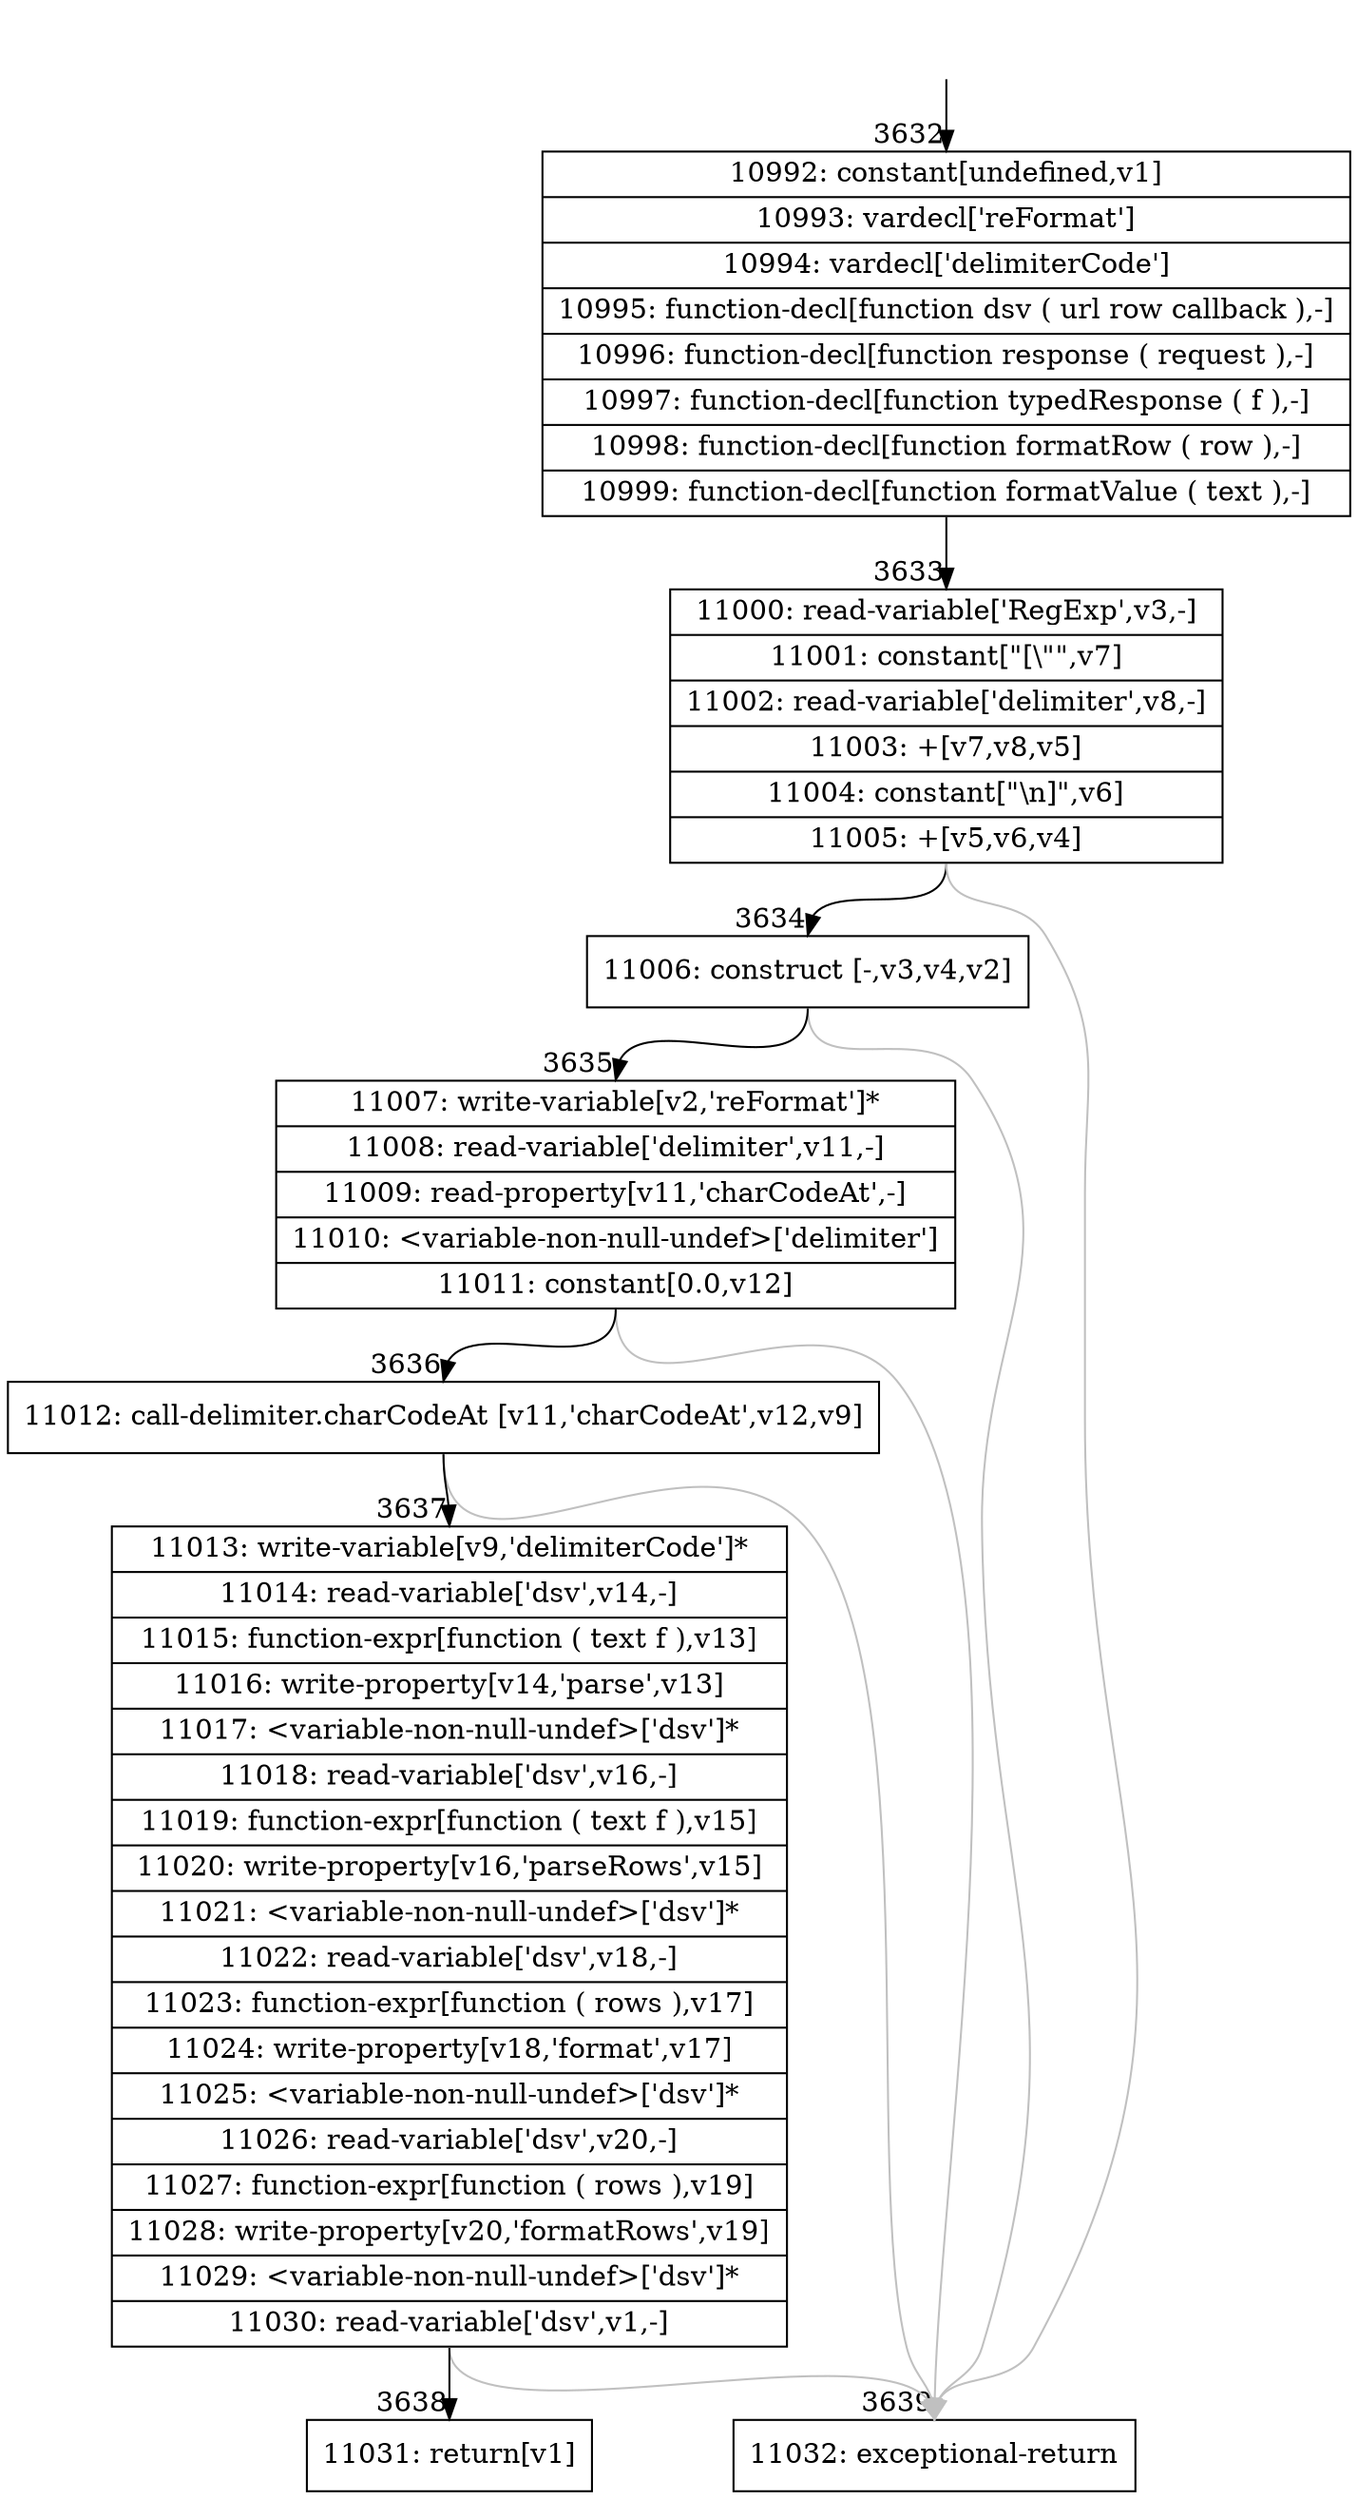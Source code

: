 digraph {
rankdir="TD"
BB_entry316[shape=none,label=""];
BB_entry316 -> BB3632 [tailport=s, headport=n, headlabel="    3632"]
BB3632 [shape=record label="{10992: constant[undefined,v1]|10993: vardecl['reFormat']|10994: vardecl['delimiterCode']|10995: function-decl[function dsv ( url row callback ),-]|10996: function-decl[function response ( request ),-]|10997: function-decl[function typedResponse ( f ),-]|10998: function-decl[function formatRow ( row ),-]|10999: function-decl[function formatValue ( text ),-]}" ] 
BB3632 -> BB3633 [tailport=s, headport=n, headlabel="      3633"]
BB3633 [shape=record label="{11000: read-variable['RegExp',v3,-]|11001: constant[\"[\\\"\",v7]|11002: read-variable['delimiter',v8,-]|11003: +[v7,v8,v5]|11004: constant[\"\\n]\",v6]|11005: +[v5,v6,v4]}" ] 
BB3633 -> BB3634 [tailport=s, headport=n, headlabel="      3634"]
BB3633 -> BB3639 [tailport=s, headport=n, color=gray, headlabel="      3639"]
BB3634 [shape=record label="{11006: construct [-,v3,v4,v2]}" ] 
BB3634 -> BB3635 [tailport=s, headport=n, headlabel="      3635"]
BB3634 -> BB3639 [tailport=s, headport=n, color=gray]
BB3635 [shape=record label="{11007: write-variable[v2,'reFormat']*|11008: read-variable['delimiter',v11,-]|11009: read-property[v11,'charCodeAt',-]|11010: \<variable-non-null-undef\>['delimiter']|11011: constant[0.0,v12]}" ] 
BB3635 -> BB3636 [tailport=s, headport=n, headlabel="      3636"]
BB3635 -> BB3639 [tailport=s, headport=n, color=gray]
BB3636 [shape=record label="{11012: call-delimiter.charCodeAt [v11,'charCodeAt',v12,v9]}" ] 
BB3636 -> BB3637 [tailport=s, headport=n, headlabel="      3637"]
BB3636 -> BB3639 [tailport=s, headport=n, color=gray]
BB3637 [shape=record label="{11013: write-variable[v9,'delimiterCode']*|11014: read-variable['dsv',v14,-]|11015: function-expr[function ( text f ),v13]|11016: write-property[v14,'parse',v13]|11017: \<variable-non-null-undef\>['dsv']*|11018: read-variable['dsv',v16,-]|11019: function-expr[function ( text f ),v15]|11020: write-property[v16,'parseRows',v15]|11021: \<variable-non-null-undef\>['dsv']*|11022: read-variable['dsv',v18,-]|11023: function-expr[function ( rows ),v17]|11024: write-property[v18,'format',v17]|11025: \<variable-non-null-undef\>['dsv']*|11026: read-variable['dsv',v20,-]|11027: function-expr[function ( rows ),v19]|11028: write-property[v20,'formatRows',v19]|11029: \<variable-non-null-undef\>['dsv']*|11030: read-variable['dsv',v1,-]}" ] 
BB3637 -> BB3638 [tailport=s, headport=n, headlabel="      3638"]
BB3637 -> BB3639 [tailport=s, headport=n, color=gray]
BB3638 [shape=record label="{11031: return[v1]}" ] 
BB3639 [shape=record label="{11032: exceptional-return}" ] 
//#$~ 2114
}
